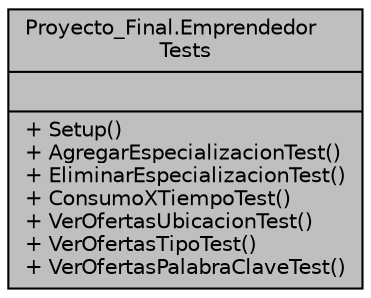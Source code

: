 digraph "Proyecto_Final.EmprendedorTests"
{
 // INTERACTIVE_SVG=YES
 // LATEX_PDF_SIZE
  edge [fontname="Helvetica",fontsize="10",labelfontname="Helvetica",labelfontsize="10"];
  node [fontname="Helvetica",fontsize="10",shape=record];
  Node1 [label="{Proyecto_Final.Emprendedor\lTests\n||+ Setup()\l+ AgregarEspecializacionTest()\l+ EliminarEspecializacionTest()\l+ ConsumoXTiempoTest()\l+ VerOfertasUbicacionTest()\l+ VerOfertasTipoTest()\l+ VerOfertasPalabraClaveTest()\l}",height=0.2,width=0.4,color="black", fillcolor="grey75", style="filled", fontcolor="black",tooltip="Prueba de la clase UserEmprendedor."];
}
